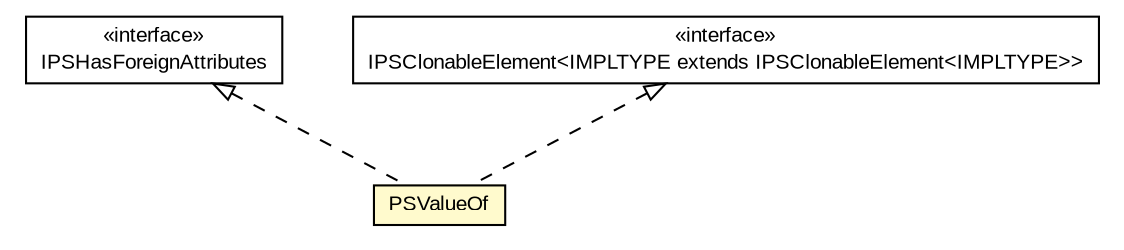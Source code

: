 #!/usr/local/bin/dot
#
# Class diagram 
# Generated by UMLGraph version 5.1 (http://www.umlgraph.org/)
#

digraph G {
	edge [fontname="arial",fontsize=10,labelfontname="arial",labelfontsize=10];
	node [fontname="arial",fontsize=10,shape=plaintext];
	nodesep=0.25;
	ranksep=0.5;
	// com.helger.schematron.pure.model.PSValueOf
	c6719 [label=<<table title="com.helger.schematron.pure.model.PSValueOf" border="0" cellborder="1" cellspacing="0" cellpadding="2" port="p" bgcolor="lemonChiffon" href="./PSValueOf.html">
		<tr><td><table border="0" cellspacing="0" cellpadding="1">
<tr><td align="center" balign="center"> PSValueOf </td></tr>
		</table></td></tr>
		</table>>, fontname="arial", fontcolor="black", fontsize=10.0];
	// com.helger.schematron.pure.model.IPSHasForeignAttributes
	c6752 [label=<<table title="com.helger.schematron.pure.model.IPSHasForeignAttributes" border="0" cellborder="1" cellspacing="0" cellpadding="2" port="p" href="./IPSHasForeignAttributes.html">
		<tr><td><table border="0" cellspacing="0" cellpadding="1">
<tr><td align="center" balign="center"> &#171;interface&#187; </td></tr>
<tr><td align="center" balign="center"> IPSHasForeignAttributes </td></tr>
		</table></td></tr>
		</table>>, fontname="arial", fontcolor="black", fontsize=10.0];
	// com.helger.schematron.pure.model.IPSClonableElement<IMPLTYPE extends com.helger.schematron.pure.model.IPSClonableElement<IMPLTYPE>>
	c6755 [label=<<table title="com.helger.schematron.pure.model.IPSClonableElement" border="0" cellborder="1" cellspacing="0" cellpadding="2" port="p" href="./IPSClonableElement.html">
		<tr><td><table border="0" cellspacing="0" cellpadding="1">
<tr><td align="center" balign="center"> &#171;interface&#187; </td></tr>
<tr><td align="center" balign="center"> IPSClonableElement&lt;IMPLTYPE extends IPSClonableElement&lt;IMPLTYPE&gt;&gt; </td></tr>
		</table></td></tr>
		</table>>, fontname="arial", fontcolor="black", fontsize=10.0];
	//com.helger.schematron.pure.model.PSValueOf implements com.helger.schematron.pure.model.IPSClonableElement<IMPLTYPE extends com.helger.schematron.pure.model.IPSClonableElement<IMPLTYPE>>
	c6755:p -> c6719:p [dir=back,arrowtail=empty,style=dashed];
	//com.helger.schematron.pure.model.PSValueOf implements com.helger.schematron.pure.model.IPSHasForeignAttributes
	c6752:p -> c6719:p [dir=back,arrowtail=empty,style=dashed];
}

